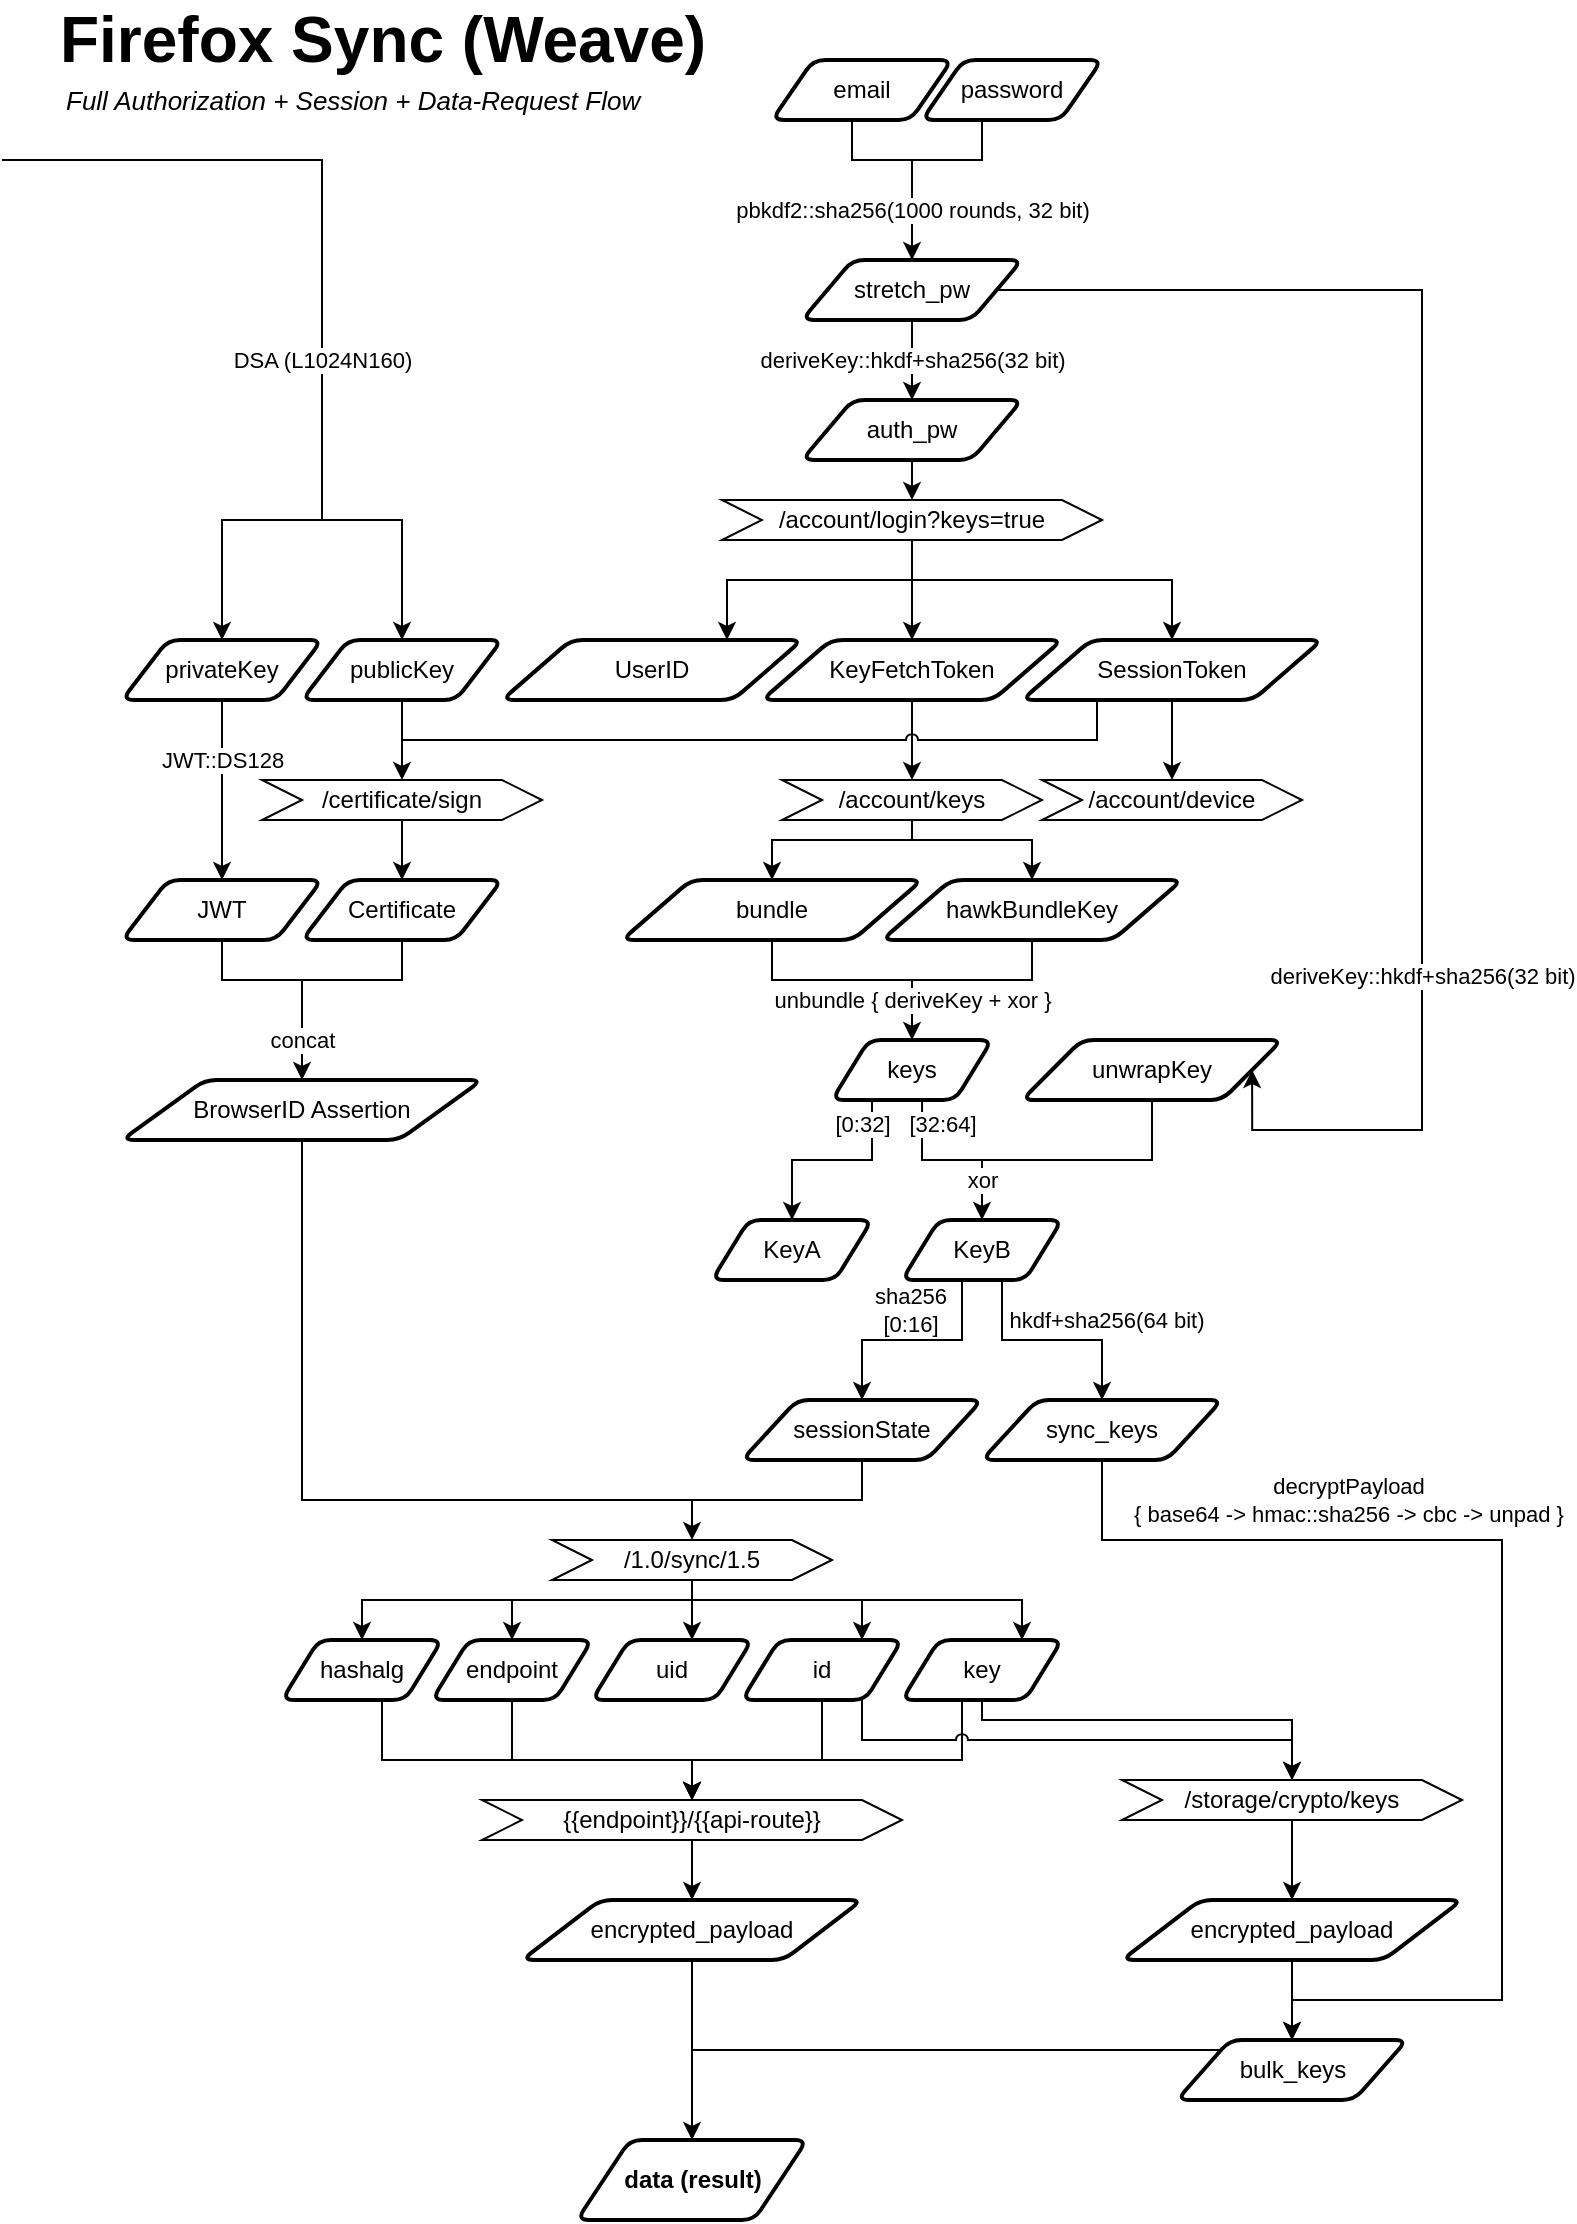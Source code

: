 <mxfile version="20.4.0"><diagram id="GCKKbCVxNzZRT655OQ8O" name="Page-1"><mxGraphModel dx="2031" dy="1021" grid="1" gridSize="10" guides="1" tooltips="1" connect="1" arrows="1" fold="1" page="1" pageScale="1" pageWidth="827" pageHeight="1169" math="0" shadow="0"><root><mxCell id="0"/><mxCell id="1" parent="0"/><mxCell id="sHIsw2gtM_yPM06fZLOZ-1" value="Firefox Sync (Weave)" style="text;strokeColor=none;fillColor=none;html=1;fontSize=32;fontStyle=1;verticalAlign=middle;align=center;" vertex="1" parent="1"><mxGeometry x="40" y="30" width="300" height="40" as="geometry"/></mxCell><mxCell id="sHIsw2gtM_yPM06fZLOZ-2" value="email" style="shape=parallelogram;html=1;strokeWidth=2;perimeter=parallelogramPerimeter;whiteSpace=wrap;rounded=1;arcSize=12;size=0.23;" vertex="1" parent="1"><mxGeometry x="385" y="60" width="90" height="30" as="geometry"/></mxCell><mxCell id="sHIsw2gtM_yPM06fZLOZ-129" style="edgeStyle=orthogonalEdgeStyle;rounded=0;jumpStyle=arc;orthogonalLoop=1;jettySize=auto;html=1;exitX=0.25;exitY=1;exitDx=0;exitDy=0;startArrow=none;startFill=0;endArrow=none;endFill=0;" edge="1" parent="1" source="sHIsw2gtM_yPM06fZLOZ-3" target="sHIsw2gtM_yPM06fZLOZ-9"><mxGeometry relative="1" as="geometry"><Array as="points"><mxPoint x="490" y="90"/><mxPoint x="490" y="110"/></Array></mxGeometry></mxCell><mxCell id="sHIsw2gtM_yPM06fZLOZ-3" value="password" style="shape=parallelogram;html=1;strokeWidth=2;perimeter=parallelogramPerimeter;whiteSpace=wrap;rounded=1;arcSize=12;size=0.23;" vertex="1" parent="1"><mxGeometry x="460" y="60" width="90" height="30" as="geometry"/></mxCell><mxCell id="sHIsw2gtM_yPM06fZLOZ-14" value="deriveKey::hkdf+sha256(32 bit)" style="edgeStyle=orthogonalEdgeStyle;rounded=0;orthogonalLoop=1;jettySize=auto;html=1;exitX=0.5;exitY=1;exitDx=0;exitDy=0;" edge="1" parent="1" source="sHIsw2gtM_yPM06fZLOZ-4" target="sHIsw2gtM_yPM06fZLOZ-13"><mxGeometry relative="1" as="geometry"/></mxCell><mxCell id="sHIsw2gtM_yPM06fZLOZ-4" value="stretch_pw" style="shape=parallelogram;html=1;strokeWidth=2;perimeter=parallelogramPerimeter;whiteSpace=wrap;rounded=1;arcSize=12;size=0.23;" vertex="1" parent="1"><mxGeometry x="400" y="160" width="110" height="30" as="geometry"/></mxCell><mxCell id="sHIsw2gtM_yPM06fZLOZ-5" value="" style="endArrow=classic;html=1;rounded=0;entryX=0.5;entryY=0;entryDx=0;entryDy=0;" edge="1" parent="1" source="sHIsw2gtM_yPM06fZLOZ-9" target="sHIsw2gtM_yPM06fZLOZ-4"><mxGeometry relative="1" as="geometry"><mxPoint x="455" y="130" as="sourcePoint"/><mxPoint x="580" y="310" as="targetPoint"/></mxGeometry></mxCell><mxCell id="sHIsw2gtM_yPM06fZLOZ-6" value="pbkdf2::sha256(1000 rounds, 32 bit)" style="edgeLabel;resizable=0;html=1;align=center;verticalAlign=middle;" connectable="0" vertex="1" parent="sHIsw2gtM_yPM06fZLOZ-5"><mxGeometry relative="1" as="geometry"/></mxCell><mxCell id="sHIsw2gtM_yPM06fZLOZ-9" value="" style="shape=waypoint;sketch=0;fillStyle=solid;size=6;pointerEvents=1;points=[];fillColor=none;resizable=0;rotatable=0;perimeter=centerPerimeter;snapToPoint=1;strokeColor=none;" vertex="1" parent="1"><mxGeometry x="435" y="90" width="40" height="40" as="geometry"/></mxCell><mxCell id="sHIsw2gtM_yPM06fZLOZ-11" value="" style="endArrow=none;html=1;rounded=0;entryX=0.5;entryY=1;entryDx=0;entryDy=0;edgeStyle=orthogonalEdgeStyle;" edge="1" parent="1" source="sHIsw2gtM_yPM06fZLOZ-9" target="sHIsw2gtM_yPM06fZLOZ-2"><mxGeometry width="50" height="50" relative="1" as="geometry"><mxPoint x="480" y="250" as="sourcePoint"/><mxPoint x="530" y="200" as="targetPoint"/><Array as="points"><mxPoint x="425" y="110"/></Array></mxGeometry></mxCell><mxCell id="sHIsw2gtM_yPM06fZLOZ-21" style="edgeStyle=orthogonalEdgeStyle;rounded=0;orthogonalLoop=1;jettySize=auto;html=1;exitX=0.5;exitY=1;exitDx=0;exitDy=0;entryX=0.5;entryY=0;entryDx=0;entryDy=0;" edge="1" parent="1" source="sHIsw2gtM_yPM06fZLOZ-13" target="sHIsw2gtM_yPM06fZLOZ-20"><mxGeometry relative="1" as="geometry"/></mxCell><mxCell id="sHIsw2gtM_yPM06fZLOZ-13" value="auth_pw" style="shape=parallelogram;html=1;strokeWidth=2;perimeter=parallelogramPerimeter;whiteSpace=wrap;rounded=1;arcSize=12;size=0.23;" vertex="1" parent="1"><mxGeometry x="400" y="230" width="110" height="30" as="geometry"/></mxCell><mxCell id="sHIsw2gtM_yPM06fZLOZ-28" style="rounded=0;orthogonalLoop=1;jettySize=auto;html=1;exitX=0.75;exitY=0;exitDx=0;exitDy=0;endArrow=none;endFill=0;startArrow=classic;startFill=1;edgeStyle=orthogonalEdgeStyle;" edge="1" parent="1" source="sHIsw2gtM_yPM06fZLOZ-15" target="sHIsw2gtM_yPM06fZLOZ-24"><mxGeometry relative="1" as="geometry"><Array as="points"><mxPoint x="362" y="320"/></Array></mxGeometry></mxCell><mxCell id="sHIsw2gtM_yPM06fZLOZ-15" value="UserID" style="shape=parallelogram;html=1;strokeWidth=2;perimeter=parallelogramPerimeter;whiteSpace=wrap;rounded=1;arcSize=12;size=0.23;" vertex="1" parent="1"><mxGeometry x="250" y="350" width="150" height="30" as="geometry"/></mxCell><mxCell id="sHIsw2gtM_yPM06fZLOZ-16" value="SessionToken" style="shape=parallelogram;html=1;strokeWidth=2;perimeter=parallelogramPerimeter;whiteSpace=wrap;rounded=1;arcSize=12;size=0.23;" vertex="1" parent="1"><mxGeometry x="510" y="350" width="150" height="30" as="geometry"/></mxCell><mxCell id="sHIsw2gtM_yPM06fZLOZ-38" style="edgeStyle=none;rounded=0;orthogonalLoop=1;jettySize=auto;html=1;entryX=0.5;entryY=0;entryDx=0;entryDy=0;startArrow=none;startFill=0;endArrow=classic;endFill=1;jumpStyle=none;" edge="1" parent="1" source="sHIsw2gtM_yPM06fZLOZ-17" target="sHIsw2gtM_yPM06fZLOZ-37"><mxGeometry relative="1" as="geometry"/></mxCell><mxCell id="sHIsw2gtM_yPM06fZLOZ-17" value="KeyFetchToken" style="shape=parallelogram;html=1;strokeWidth=2;perimeter=parallelogramPerimeter;whiteSpace=wrap;rounded=1;arcSize=12;size=0.23;" vertex="1" parent="1"><mxGeometry x="380" y="350" width="150" height="30" as="geometry"/></mxCell><mxCell id="sHIsw2gtM_yPM06fZLOZ-27" style="edgeStyle=orthogonalEdgeStyle;rounded=0;orthogonalLoop=1;jettySize=auto;html=1;exitX=0.5;exitY=1;exitDx=0;exitDy=0;endArrow=none;endFill=0;" edge="1" parent="1" source="sHIsw2gtM_yPM06fZLOZ-20" target="sHIsw2gtM_yPM06fZLOZ-24"><mxGeometry relative="1" as="geometry"/></mxCell><mxCell id="sHIsw2gtM_yPM06fZLOZ-20" value="/account/login?keys=true" style="shape=step;perimeter=stepPerimeter;whiteSpace=wrap;html=1;fixedSize=1;" vertex="1" parent="1"><mxGeometry x="360" y="280" width="190" height="20" as="geometry"/></mxCell><mxCell id="sHIsw2gtM_yPM06fZLOZ-24" value="" style="shape=waypoint;sketch=0;fillStyle=solid;size=6;pointerEvents=1;points=[];fillColor=none;resizable=0;rotatable=0;perimeter=centerPerimeter;snapToPoint=1;strokeColor=none;" vertex="1" parent="1"><mxGeometry x="435" y="300" width="40" height="40" as="geometry"/></mxCell><mxCell id="sHIsw2gtM_yPM06fZLOZ-29" value="" style="endArrow=classic;html=1;rounded=0;" edge="1" parent="1" source="sHIsw2gtM_yPM06fZLOZ-24" target="sHIsw2gtM_yPM06fZLOZ-17"><mxGeometry width="50" height="50" relative="1" as="geometry"><mxPoint x="480" y="320" as="sourcePoint"/><mxPoint x="530" y="270" as="targetPoint"/></mxGeometry></mxCell><mxCell id="sHIsw2gtM_yPM06fZLOZ-30" value="" style="endArrow=classic;html=1;rounded=0;entryX=0.5;entryY=0;entryDx=0;entryDy=0;exitX=0.579;exitY=0.546;exitDx=0;exitDy=0;exitPerimeter=0;edgeStyle=orthogonalEdgeStyle;" edge="1" parent="1" source="sHIsw2gtM_yPM06fZLOZ-24" target="sHIsw2gtM_yPM06fZLOZ-16"><mxGeometry width="50" height="50" relative="1" as="geometry"><mxPoint x="450" y="340" as="sourcePoint"/><mxPoint x="530" y="270" as="targetPoint"/></mxGeometry></mxCell><mxCell id="sHIsw2gtM_yPM06fZLOZ-81" value="JWT::DS128" style="edgeStyle=orthogonalEdgeStyle;rounded=0;jumpStyle=arc;orthogonalLoop=1;jettySize=auto;html=1;startArrow=none;startFill=0;endArrow=classic;endFill=1;" edge="1" parent="1" source="sHIsw2gtM_yPM06fZLOZ-32" target="sHIsw2gtM_yPM06fZLOZ-80"><mxGeometry x="-0.333" relative="1" as="geometry"><mxPoint as="offset"/></mxGeometry></mxCell><mxCell id="sHIsw2gtM_yPM06fZLOZ-32" value="privateKey" style="shape=parallelogram;html=1;strokeWidth=2;perimeter=parallelogramPerimeter;whiteSpace=wrap;rounded=1;arcSize=12;size=0.23;" vertex="1" parent="1"><mxGeometry x="60" y="350" width="100" height="30" as="geometry"/></mxCell><mxCell id="sHIsw2gtM_yPM06fZLOZ-72" style="edgeStyle=orthogonalEdgeStyle;rounded=0;orthogonalLoop=1;jettySize=auto;html=1;entryX=0.5;entryY=0;entryDx=0;entryDy=0;startArrow=none;startFill=0;endArrow=classic;endFill=1;exitX=0.505;exitY=0.59;exitDx=0;exitDy=0;exitPerimeter=0;" edge="1" parent="1" source="sHIsw2gtM_yPM06fZLOZ-74" target="sHIsw2gtM_yPM06fZLOZ-71"><mxGeometry relative="1" as="geometry"/></mxCell><mxCell id="sHIsw2gtM_yPM06fZLOZ-75" style="edgeStyle=orthogonalEdgeStyle;rounded=0;orthogonalLoop=1;jettySize=auto;html=1;exitX=0.5;exitY=1;exitDx=0;exitDy=0;entryX=0.575;entryY=0.52;entryDx=0;entryDy=0;entryPerimeter=0;startArrow=none;startFill=0;endArrow=none;endFill=0;" edge="1" parent="1" source="sHIsw2gtM_yPM06fZLOZ-33" target="sHIsw2gtM_yPM06fZLOZ-74"><mxGeometry relative="1" as="geometry"/></mxCell><mxCell id="sHIsw2gtM_yPM06fZLOZ-33" value="publicKey" style="shape=parallelogram;html=1;strokeWidth=2;perimeter=parallelogramPerimeter;whiteSpace=wrap;rounded=1;arcSize=12;size=0.23;" vertex="1" parent="1"><mxGeometry x="150" y="350" width="100" height="30" as="geometry"/></mxCell><mxCell id="sHIsw2gtM_yPM06fZLOZ-34" value="/account/device" style="shape=step;perimeter=stepPerimeter;whiteSpace=wrap;html=1;fixedSize=1;" vertex="1" parent="1"><mxGeometry x="520" y="420" width="130" height="20" as="geometry"/></mxCell><mxCell id="sHIsw2gtM_yPM06fZLOZ-36" value="" style="endArrow=classic;html=1;rounded=0;exitX=0.5;exitY=1;exitDx=0;exitDy=0;entryX=0.5;entryY=0;entryDx=0;entryDy=0;" edge="1" parent="1" source="sHIsw2gtM_yPM06fZLOZ-16" target="sHIsw2gtM_yPM06fZLOZ-34"><mxGeometry width="50" height="50" relative="1" as="geometry"><mxPoint x="500" y="420" as="sourcePoint"/><mxPoint x="550" y="370" as="targetPoint"/></mxGeometry></mxCell><mxCell id="sHIsw2gtM_yPM06fZLOZ-40" style="edgeStyle=orthogonalEdgeStyle;rounded=0;orthogonalLoop=1;jettySize=auto;html=1;startArrow=none;startFill=0;endArrow=classic;endFill=1;exitX=0.98;exitY=0.7;exitDx=0;exitDy=0;exitPerimeter=0;" edge="1" parent="1" source="sHIsw2gtM_yPM06fZLOZ-42" target="sHIsw2gtM_yPM06fZLOZ-39"><mxGeometry relative="1" as="geometry"><Array as="points"><mxPoint x="515" y="450"/></Array></mxGeometry></mxCell><mxCell id="sHIsw2gtM_yPM06fZLOZ-37" value="/account/keys" style="shape=step;perimeter=stepPerimeter;whiteSpace=wrap;html=1;fixedSize=1;" vertex="1" parent="1"><mxGeometry x="390" y="420" width="130" height="20" as="geometry"/></mxCell><mxCell id="sHIsw2gtM_yPM06fZLOZ-48" style="edgeStyle=orthogonalEdgeStyle;rounded=0;orthogonalLoop=1;jettySize=auto;html=1;entryX=0.55;entryY=0.675;entryDx=0;entryDy=0;entryPerimeter=0;startArrow=none;startFill=0;endArrow=none;endFill=0;" edge="1" parent="1" source="sHIsw2gtM_yPM06fZLOZ-39" target="sHIsw2gtM_yPM06fZLOZ-46"><mxGeometry relative="1" as="geometry"/></mxCell><mxCell id="sHIsw2gtM_yPM06fZLOZ-39" value="hawkBundleKey" style="shape=parallelogram;html=1;strokeWidth=2;perimeter=parallelogramPerimeter;whiteSpace=wrap;rounded=1;arcSize=12;size=0.23;" vertex="1" parent="1"><mxGeometry x="440" y="470" width="150" height="30" as="geometry"/></mxCell><mxCell id="sHIsw2gtM_yPM06fZLOZ-47" style="edgeStyle=orthogonalEdgeStyle;rounded=0;orthogonalLoop=1;jettySize=auto;html=1;entryX=0.45;entryY=0.575;entryDx=0;entryDy=0;entryPerimeter=0;startArrow=none;startFill=0;endArrow=none;endFill=0;" edge="1" parent="1" source="sHIsw2gtM_yPM06fZLOZ-41" target="sHIsw2gtM_yPM06fZLOZ-46"><mxGeometry relative="1" as="geometry"/></mxCell><mxCell id="sHIsw2gtM_yPM06fZLOZ-41" value="bundle" style="shape=parallelogram;html=1;strokeWidth=2;perimeter=parallelogramPerimeter;whiteSpace=wrap;rounded=1;arcSize=12;size=0.23;" vertex="1" parent="1"><mxGeometry x="310" y="470" width="150" height="30" as="geometry"/></mxCell><mxCell id="sHIsw2gtM_yPM06fZLOZ-43" style="edgeStyle=orthogonalEdgeStyle;rounded=0;orthogonalLoop=1;jettySize=auto;html=1;entryX=0.5;entryY=0;entryDx=0;entryDy=0;startArrow=none;startFill=0;endArrow=classic;endFill=1;" edge="1" parent="1" source="sHIsw2gtM_yPM06fZLOZ-42" target="sHIsw2gtM_yPM06fZLOZ-41"><mxGeometry relative="1" as="geometry"><Array as="points"><mxPoint x="385" y="450"/></Array></mxGeometry></mxCell><mxCell id="sHIsw2gtM_yPM06fZLOZ-42" value="" style="shape=waypoint;sketch=0;fillStyle=solid;size=6;pointerEvents=1;points=[];fillColor=none;resizable=0;rotatable=0;perimeter=centerPerimeter;snapToPoint=1;strokeColor=none;" vertex="1" parent="1"><mxGeometry x="435" y="430" width="40" height="40" as="geometry"/></mxCell><mxCell id="sHIsw2gtM_yPM06fZLOZ-45" value="" style="endArrow=none;html=1;rounded=0;exitX=0.5;exitY=1;exitDx=0;exitDy=0;entryX=0.988;entryY=0.392;entryDx=0;entryDy=0;entryPerimeter=0;endFill=0;" edge="1" parent="1" source="sHIsw2gtM_yPM06fZLOZ-37" target="sHIsw2gtM_yPM06fZLOZ-42"><mxGeometry width="50" height="50" relative="1" as="geometry"><mxPoint x="450" y="480" as="sourcePoint"/><mxPoint x="500" y="430" as="targetPoint"/></mxGeometry></mxCell><mxCell id="sHIsw2gtM_yPM06fZLOZ-54" value="unbundle { deriveKey + xor }" style="edgeStyle=none;rounded=0;orthogonalLoop=1;jettySize=auto;html=1;entryX=0.5;entryY=0;entryDx=0;entryDy=0;startArrow=none;startFill=0;endArrow=classic;endFill=1;" edge="1" parent="1" source="sHIsw2gtM_yPM06fZLOZ-46" target="sHIsw2gtM_yPM06fZLOZ-59"><mxGeometry x="-0.333" relative="1" as="geometry"><mxPoint x="455" y="580" as="targetPoint"/><mxPoint as="offset"/></mxGeometry></mxCell><mxCell id="sHIsw2gtM_yPM06fZLOZ-46" value="" style="shape=waypoint;sketch=0;fillStyle=solid;size=6;pointerEvents=1;points=[];fillColor=none;resizable=0;rotatable=0;perimeter=centerPerimeter;snapToPoint=1;strokeColor=none;" vertex="1" parent="1"><mxGeometry x="435" y="500" width="40" height="40" as="geometry"/></mxCell><mxCell id="sHIsw2gtM_yPM06fZLOZ-55" value="&lt;div&gt;KeyA&lt;/div&gt;" style="shape=parallelogram;html=1;strokeWidth=2;perimeter=parallelogramPerimeter;whiteSpace=wrap;rounded=1;arcSize=12;size=0.23;" vertex="1" parent="1"><mxGeometry x="355" y="640" width="80" height="30" as="geometry"/></mxCell><mxCell id="sHIsw2gtM_yPM06fZLOZ-89" value="sha256&lt;br&gt;[0:16]" style="edgeStyle=orthogonalEdgeStyle;rounded=0;jumpStyle=arc;orthogonalLoop=1;jettySize=auto;html=1;entryX=0.5;entryY=0;entryDx=0;entryDy=0;startArrow=none;startFill=0;endArrow=classic;endFill=1;" edge="1" parent="1" source="sHIsw2gtM_yPM06fZLOZ-56" target="sHIsw2gtM_yPM06fZLOZ-87"><mxGeometry x="0.018" y="-15" relative="1" as="geometry"><Array as="points"><mxPoint x="480" y="700"/><mxPoint x="430" y="700"/></Array><mxPoint as="offset"/></mxGeometry></mxCell><mxCell id="sHIsw2gtM_yPM06fZLOZ-111" value="hkdf+sha256(64 bit)" style="rounded=0;jumpStyle=arc;orthogonalLoop=1;jettySize=auto;html=1;entryX=0.5;entryY=0;entryDx=0;entryDy=0;startArrow=none;startFill=0;endArrow=classic;endFill=1;edgeStyle=orthogonalEdgeStyle;" edge="1" parent="1" source="sHIsw2gtM_yPM06fZLOZ-56" target="sHIsw2gtM_yPM06fZLOZ-88"><mxGeometry x="0.455" y="10" relative="1" as="geometry"><Array as="points"><mxPoint x="500" y="700"/><mxPoint x="550" y="700"/></Array><mxPoint x="-8" y="-10" as="offset"/></mxGeometry></mxCell><mxCell id="sHIsw2gtM_yPM06fZLOZ-56" value="&lt;div&gt;KeyB&lt;/div&gt;" style="shape=parallelogram;html=1;strokeWidth=2;perimeter=parallelogramPerimeter;whiteSpace=wrap;rounded=1;arcSize=12;size=0.23;" vertex="1" parent="1"><mxGeometry x="450" y="640" width="80" height="30" as="geometry"/></mxCell><mxCell id="sHIsw2gtM_yPM06fZLOZ-57" value="[0:32]" style="edgeStyle=orthogonalEdgeStyle;rounded=0;orthogonalLoop=1;jettySize=auto;html=1;entryX=0.5;entryY=0;entryDx=0;entryDy=0;startArrow=none;startFill=0;endArrow=classic;endFill=1;exitX=0.25;exitY=1;exitDx=0;exitDy=0;" edge="1" parent="1" target="sHIsw2gtM_yPM06fZLOZ-55" source="sHIsw2gtM_yPM06fZLOZ-59"><mxGeometry x="-0.76" y="-5" relative="1" as="geometry"><mxPoint x="460" y="660" as="sourcePoint"/><mxPoint as="offset"/></mxGeometry></mxCell><mxCell id="sHIsw2gtM_yPM06fZLOZ-58" value="[32:64]" style="edgeStyle=orthogonalEdgeStyle;rounded=0;orthogonalLoop=1;jettySize=auto;html=1;startArrow=none;startFill=0;endArrow=none;endFill=0;exitX=0.563;exitY=0.973;exitDx=0;exitDy=0;exitPerimeter=0;" edge="1" parent="1" target="sHIsw2gtM_yPM06fZLOZ-64" source="sHIsw2gtM_yPM06fZLOZ-59"><mxGeometry x="-0.579" y="10" relative="1" as="geometry"><mxPoint x="460" y="660" as="sourcePoint"/><mxPoint x="480" y="610" as="targetPoint"/><Array as="points"><mxPoint x="460" y="610"/></Array><mxPoint as="offset"/></mxGeometry></mxCell><mxCell id="sHIsw2gtM_yPM06fZLOZ-59" value="keys" style="shape=parallelogram;html=1;strokeWidth=2;perimeter=parallelogramPerimeter;whiteSpace=wrap;rounded=1;arcSize=12;size=0.23;" vertex="1" parent="1"><mxGeometry x="415" y="550" width="80" height="30" as="geometry"/></mxCell><mxCell id="sHIsw2gtM_yPM06fZLOZ-62" value="deriveKey::hkdf+sha256(32 bit)" style="edgeStyle=orthogonalEdgeStyle;rounded=0;orthogonalLoop=1;jettySize=auto;html=1;exitX=1;exitY=0.5;exitDx=0;exitDy=0;entryX=1;entryY=0.5;entryDx=0;entryDy=0;" edge="1" parent="1" source="sHIsw2gtM_yPM06fZLOZ-4" target="sHIsw2gtM_yPM06fZLOZ-63"><mxGeometry x="0.486" relative="1" as="geometry"><mxPoint x="610" y="250" as="sourcePoint"/><mxPoint x="670" y="490" as="targetPoint"/><Array as="points"><mxPoint x="710" y="175"/><mxPoint x="710" y="595"/></Array><mxPoint as="offset"/></mxGeometry></mxCell><mxCell id="sHIsw2gtM_yPM06fZLOZ-65" style="edgeStyle=orthogonalEdgeStyle;rounded=0;orthogonalLoop=1;jettySize=auto;html=1;startArrow=none;startFill=0;endArrow=none;endFill=0;" edge="1" parent="1" source="sHIsw2gtM_yPM06fZLOZ-63" target="sHIsw2gtM_yPM06fZLOZ-64"><mxGeometry relative="1" as="geometry"><Array as="points"><mxPoint x="575" y="610"/></Array></mxGeometry></mxCell><mxCell id="sHIsw2gtM_yPM06fZLOZ-63" value="unwrapKey" style="shape=parallelogram;html=1;strokeWidth=2;perimeter=parallelogramPerimeter;whiteSpace=wrap;rounded=1;arcSize=12;size=0.23;" vertex="1" parent="1"><mxGeometry x="510" y="550" width="130" height="30" as="geometry"/></mxCell><mxCell id="sHIsw2gtM_yPM06fZLOZ-66" value="xor" style="edgeStyle=none;rounded=0;orthogonalLoop=1;jettySize=auto;html=1;entryX=0.5;entryY=0;entryDx=0;entryDy=0;startArrow=none;startFill=0;endArrow=classic;endFill=1;" edge="1" parent="1" source="sHIsw2gtM_yPM06fZLOZ-64" target="sHIsw2gtM_yPM06fZLOZ-56"><mxGeometry x="-0.333" relative="1" as="geometry"><mxPoint as="offset"/></mxGeometry></mxCell><mxCell id="sHIsw2gtM_yPM06fZLOZ-64" value="" style="shape=waypoint;sketch=0;fillStyle=solid;size=6;pointerEvents=1;points=[];fillColor=none;resizable=0;rotatable=0;perimeter=centerPerimeter;snapToPoint=1;strokeColor=none;" vertex="1" parent="1"><mxGeometry x="470" y="590" width="40" height="40" as="geometry"/></mxCell><mxCell id="sHIsw2gtM_yPM06fZLOZ-67" value="" style="endArrow=classic;html=1;rounded=0;entryX=0.5;entryY=0;entryDx=0;entryDy=0;exitX=0.575;exitY=0.525;exitDx=0;exitDy=0;exitPerimeter=0;edgeStyle=orthogonalEdgeStyle;" edge="1" parent="1" source="sHIsw2gtM_yPM06fZLOZ-68" target="sHIsw2gtM_yPM06fZLOZ-32"><mxGeometry width="50" height="50" relative="1" as="geometry"><mxPoint x="100" y="250" as="sourcePoint"/><mxPoint x="400" y="580" as="targetPoint"/><Array as="points"><mxPoint x="110" y="290"/></Array></mxGeometry></mxCell><mxCell id="sHIsw2gtM_yPM06fZLOZ-69" style="edgeStyle=orthogonalEdgeStyle;rounded=0;orthogonalLoop=1;jettySize=auto;html=1;entryX=0.5;entryY=0;entryDx=0;entryDy=0;startArrow=none;startFill=0;endArrow=classic;endFill=1;" edge="1" parent="1" source="sHIsw2gtM_yPM06fZLOZ-68" target="sHIsw2gtM_yPM06fZLOZ-33"><mxGeometry relative="1" as="geometry"><Array as="points"><mxPoint x="200" y="290"/></Array></mxGeometry></mxCell><mxCell id="sHIsw2gtM_yPM06fZLOZ-68" value="" style="shape=waypoint;sketch=0;fillStyle=solid;size=6;pointerEvents=1;points=[];fillColor=none;resizable=0;rotatable=0;perimeter=centerPerimeter;snapToPoint=1;strokeColor=none;" vertex="1" parent="1"><mxGeometry x="150" y="270" width="40" height="40" as="geometry"/></mxCell><mxCell id="sHIsw2gtM_yPM06fZLOZ-70" value="&lt;div&gt;DSA (L1024N160)&lt;/div&gt;" style="endArrow=none;html=1;rounded=0;endFill=0;edgeStyle=orthogonalEdgeStyle;" edge="1" parent="1"><mxGeometry x="0.529" width="50" height="50" relative="1" as="geometry"><mxPoint y="110" as="sourcePoint"/><mxPoint x="160" y="290" as="targetPoint"/><Array as="points"><mxPoint x="160" y="110"/><mxPoint x="160" y="290"/></Array><mxPoint as="offset"/></mxGeometry></mxCell><mxCell id="sHIsw2gtM_yPM06fZLOZ-79" style="edgeStyle=orthogonalEdgeStyle;rounded=0;jumpStyle=arc;orthogonalLoop=1;jettySize=auto;html=1;entryX=0.5;entryY=0;entryDx=0;entryDy=0;startArrow=none;startFill=0;endArrow=classic;endFill=1;" edge="1" parent="1" source="sHIsw2gtM_yPM06fZLOZ-71" target="sHIsw2gtM_yPM06fZLOZ-77"><mxGeometry relative="1" as="geometry"/></mxCell><mxCell id="sHIsw2gtM_yPM06fZLOZ-71" value="/certificate/sign" style="shape=step;perimeter=stepPerimeter;whiteSpace=wrap;html=1;fixedSize=1;" vertex="1" parent="1"><mxGeometry x="130" y="420" width="140" height="20" as="geometry"/></mxCell><mxCell id="sHIsw2gtM_yPM06fZLOZ-74" value="" style="shape=waypoint;sketch=0;fillStyle=solid;size=6;pointerEvents=1;points=[];fillColor=none;resizable=0;rotatable=0;perimeter=centerPerimeter;snapToPoint=1;strokeColor=none;" vertex="1" parent="1"><mxGeometry x="180" y="390" width="40" height="40" as="geometry"/></mxCell><mxCell id="sHIsw2gtM_yPM06fZLOZ-76" style="edgeStyle=orthogonalEdgeStyle;rounded=0;orthogonalLoop=1;jettySize=auto;html=1;exitX=0.25;exitY=1;exitDx=0;exitDy=0;entryX=0.025;entryY=0.58;entryDx=0;entryDy=0;entryPerimeter=0;startArrow=none;startFill=0;endArrow=none;endFill=0;jumpStyle=arc;" edge="1" parent="1" source="sHIsw2gtM_yPM06fZLOZ-16" target="sHIsw2gtM_yPM06fZLOZ-74"><mxGeometry relative="1" as="geometry"><Array as="points"><mxPoint x="548" y="400"/><mxPoint x="200" y="400"/></Array></mxGeometry></mxCell><mxCell id="sHIsw2gtM_yPM06fZLOZ-84" style="rounded=0;jumpStyle=arc;orthogonalLoop=1;jettySize=auto;html=1;entryX=0.544;entryY=0.589;entryDx=0;entryDy=0;entryPerimeter=0;startArrow=none;startFill=0;endArrow=none;endFill=0;edgeStyle=orthogonalEdgeStyle;" edge="1" parent="1" source="sHIsw2gtM_yPM06fZLOZ-77" target="sHIsw2gtM_yPM06fZLOZ-82"><mxGeometry relative="1" as="geometry"/></mxCell><mxCell id="sHIsw2gtM_yPM06fZLOZ-77" value="Certificate" style="shape=parallelogram;html=1;strokeWidth=2;perimeter=parallelogramPerimeter;whiteSpace=wrap;rounded=1;arcSize=12;size=0.23;" vertex="1" parent="1"><mxGeometry x="150" y="470" width="100" height="30" as="geometry"/></mxCell><mxCell id="sHIsw2gtM_yPM06fZLOZ-83" style="rounded=0;jumpStyle=arc;orthogonalLoop=1;jettySize=auto;html=1;startArrow=none;startFill=0;endArrow=none;endFill=0;edgeStyle=orthogonalEdgeStyle;" edge="1" parent="1" source="sHIsw2gtM_yPM06fZLOZ-80" target="sHIsw2gtM_yPM06fZLOZ-82"><mxGeometry relative="1" as="geometry"/></mxCell><mxCell id="sHIsw2gtM_yPM06fZLOZ-80" value="JWT" style="shape=parallelogram;html=1;strokeWidth=2;perimeter=parallelogramPerimeter;whiteSpace=wrap;rounded=1;arcSize=12;size=0.23;" vertex="1" parent="1"><mxGeometry x="60" y="470" width="100" height="30" as="geometry"/></mxCell><mxCell id="sHIsw2gtM_yPM06fZLOZ-86" value="concat" style="edgeStyle=none;rounded=0;jumpStyle=arc;orthogonalLoop=1;jettySize=auto;html=1;entryX=0.5;entryY=0;entryDx=0;entryDy=0;startArrow=none;startFill=0;endArrow=classic;endFill=1;" edge="1" parent="1" source="sHIsw2gtM_yPM06fZLOZ-82" target="sHIsw2gtM_yPM06fZLOZ-85"><mxGeometry relative="1" as="geometry"/></mxCell><mxCell id="sHIsw2gtM_yPM06fZLOZ-82" value="" style="shape=waypoint;sketch=0;fillStyle=solid;size=6;pointerEvents=1;points=[];fillColor=none;resizable=0;rotatable=0;perimeter=centerPerimeter;snapToPoint=1;strokeColor=none;" vertex="1" parent="1"><mxGeometry x="130" y="510" width="40" height="40" as="geometry"/></mxCell><mxCell id="sHIsw2gtM_yPM06fZLOZ-94" style="edgeStyle=orthogonalEdgeStyle;rounded=0;jumpStyle=arc;orthogonalLoop=1;jettySize=auto;html=1;entryX=0.015;entryY=0.14;entryDx=0;entryDy=0;entryPerimeter=0;startArrow=none;startFill=0;endArrow=none;endFill=0;" edge="1" parent="1" source="sHIsw2gtM_yPM06fZLOZ-85" target="sHIsw2gtM_yPM06fZLOZ-92"><mxGeometry relative="1" as="geometry"><Array as="points"><mxPoint x="150" y="780"/></Array></mxGeometry></mxCell><mxCell id="sHIsw2gtM_yPM06fZLOZ-85" value="BrowserID Assertion" style="shape=parallelogram;html=1;strokeWidth=2;perimeter=parallelogramPerimeter;whiteSpace=wrap;rounded=1;arcSize=12;size=0.23;" vertex="1" parent="1"><mxGeometry x="60" y="570" width="180" height="30" as="geometry"/></mxCell><mxCell id="sHIsw2gtM_yPM06fZLOZ-93" style="edgeStyle=orthogonalEdgeStyle;rounded=0;jumpStyle=arc;orthogonalLoop=1;jettySize=auto;html=1;startArrow=none;startFill=0;endArrow=none;endFill=0;" edge="1" parent="1" source="sHIsw2gtM_yPM06fZLOZ-87" target="sHIsw2gtM_yPM06fZLOZ-92"><mxGeometry relative="1" as="geometry"><Array as="points"><mxPoint x="430" y="780"/></Array></mxGeometry></mxCell><mxCell id="sHIsw2gtM_yPM06fZLOZ-87" value="sessionState" style="shape=parallelogram;html=1;strokeWidth=2;perimeter=parallelogramPerimeter;whiteSpace=wrap;rounded=1;arcSize=12;size=0.23;" vertex="1" parent="1"><mxGeometry x="370" y="730" width="120" height="30" as="geometry"/></mxCell><mxCell id="sHIsw2gtM_yPM06fZLOZ-119" value="decryptPayload &lt;br&gt;{ base64 -&amp;gt; hmac::sha256 -&amp;gt; cbc -&amp;gt; unpad }" style="edgeStyle=orthogonalEdgeStyle;rounded=0;jumpStyle=arc;orthogonalLoop=1;jettySize=auto;html=1;entryX=0.5;entryY=0;entryDx=0;entryDy=0;startArrow=none;startFill=0;endArrow=classic;endFill=1;" edge="1" parent="1" source="sHIsw2gtM_yPM06fZLOZ-88" target="sHIsw2gtM_yPM06fZLOZ-117"><mxGeometry x="-0.453" y="20" relative="1" as="geometry"><Array as="points"><mxPoint x="550" y="800"/><mxPoint x="750" y="800"/><mxPoint x="750" y="1030"/><mxPoint x="645" y="1030"/></Array><mxPoint as="offset"/></mxGeometry></mxCell><mxCell id="sHIsw2gtM_yPM06fZLOZ-88" value="sync_keys" style="shape=parallelogram;html=1;strokeWidth=2;perimeter=parallelogramPerimeter;whiteSpace=wrap;rounded=1;arcSize=12;size=0.23;" vertex="1" parent="1"><mxGeometry x="490" y="730" width="120" height="30" as="geometry"/></mxCell><mxCell id="sHIsw2gtM_yPM06fZLOZ-101" style="edgeStyle=orthogonalEdgeStyle;rounded=0;jumpStyle=arc;orthogonalLoop=1;jettySize=auto;html=1;entryX=0.75;entryY=0;entryDx=0;entryDy=0;startArrow=none;startFill=0;endArrow=classic;endFill=1;" edge="1" parent="1" source="sHIsw2gtM_yPM06fZLOZ-90" target="sHIsw2gtM_yPM06fZLOZ-96"><mxGeometry relative="1" as="geometry"><Array as="points"><mxPoint x="345" y="830"/><mxPoint x="430" y="830"/></Array></mxGeometry></mxCell><mxCell id="sHIsw2gtM_yPM06fZLOZ-102" style="edgeStyle=orthogonalEdgeStyle;rounded=0;jumpStyle=arc;orthogonalLoop=1;jettySize=auto;html=1;entryX=0.75;entryY=0;entryDx=0;entryDy=0;startArrow=none;startFill=0;endArrow=classic;endFill=1;" edge="1" parent="1" source="sHIsw2gtM_yPM06fZLOZ-90" target="sHIsw2gtM_yPM06fZLOZ-97"><mxGeometry relative="1" as="geometry"><Array as="points"><mxPoint x="345" y="830"/><mxPoint x="510" y="830"/></Array></mxGeometry></mxCell><mxCell id="sHIsw2gtM_yPM06fZLOZ-103" style="edgeStyle=orthogonalEdgeStyle;rounded=0;jumpStyle=arc;orthogonalLoop=1;jettySize=auto;html=1;entryX=0.625;entryY=0;entryDx=0;entryDy=0;entryPerimeter=0;startArrow=none;startFill=0;endArrow=classic;endFill=1;" edge="1" parent="1" source="sHIsw2gtM_yPM06fZLOZ-90" target="sHIsw2gtM_yPM06fZLOZ-98"><mxGeometry relative="1" as="geometry"/></mxCell><mxCell id="sHIsw2gtM_yPM06fZLOZ-104" style="edgeStyle=orthogonalEdgeStyle;rounded=0;jumpStyle=arc;orthogonalLoop=1;jettySize=auto;html=1;entryX=0.5;entryY=0;entryDx=0;entryDy=0;startArrow=none;startFill=0;endArrow=classic;endFill=1;" edge="1" parent="1" source="sHIsw2gtM_yPM06fZLOZ-90" target="sHIsw2gtM_yPM06fZLOZ-99"><mxGeometry relative="1" as="geometry"><Array as="points"><mxPoint x="345" y="830"/><mxPoint x="255" y="830"/></Array></mxGeometry></mxCell><mxCell id="sHIsw2gtM_yPM06fZLOZ-105" style="edgeStyle=orthogonalEdgeStyle;rounded=0;jumpStyle=arc;orthogonalLoop=1;jettySize=auto;html=1;entryX=0.5;entryY=0;entryDx=0;entryDy=0;startArrow=none;startFill=0;endArrow=classic;endFill=1;" edge="1" parent="1" source="sHIsw2gtM_yPM06fZLOZ-90" target="sHIsw2gtM_yPM06fZLOZ-100"><mxGeometry relative="1" as="geometry"><Array as="points"><mxPoint x="345" y="830"/><mxPoint x="180" y="830"/></Array></mxGeometry></mxCell><mxCell id="sHIsw2gtM_yPM06fZLOZ-90" value="/1.0/sync/1.5" style="shape=step;perimeter=stepPerimeter;whiteSpace=wrap;html=1;fixedSize=1;" vertex="1" parent="1"><mxGeometry x="275" y="800" width="140" height="20" as="geometry"/></mxCell><mxCell id="sHIsw2gtM_yPM06fZLOZ-95" style="edgeStyle=none;rounded=0;jumpStyle=arc;orthogonalLoop=1;jettySize=auto;html=1;startArrow=none;startFill=0;endArrow=classic;endFill=1;exitX=0.876;exitY=1.048;exitDx=0;exitDy=0;exitPerimeter=0;" edge="1" parent="1" source="sHIsw2gtM_yPM06fZLOZ-92" target="sHIsw2gtM_yPM06fZLOZ-90"><mxGeometry relative="1" as="geometry"><mxPoint x="345" y="790" as="sourcePoint"/></mxGeometry></mxCell><mxCell id="sHIsw2gtM_yPM06fZLOZ-92" value="" style="shape=waypoint;sketch=0;fillStyle=solid;size=6;pointerEvents=1;points=[];fillColor=none;resizable=0;rotatable=0;perimeter=centerPerimeter;snapToPoint=1;strokeColor=none;" vertex="1" parent="1"><mxGeometry x="325" y="760" width="40" height="40" as="geometry"/></mxCell><mxCell id="sHIsw2gtM_yPM06fZLOZ-110" style="edgeStyle=orthogonalEdgeStyle;rounded=0;jumpStyle=arc;orthogonalLoop=1;jettySize=auto;html=1;startArrow=none;startFill=0;endArrow=classic;endFill=1;" edge="1" parent="1" source="sHIsw2gtM_yPM06fZLOZ-96" target="sHIsw2gtM_yPM06fZLOZ-106"><mxGeometry relative="1" as="geometry"><Array as="points"><mxPoint x="410" y="910"/><mxPoint x="345" y="910"/></Array></mxGeometry></mxCell><mxCell id="sHIsw2gtM_yPM06fZLOZ-96" value="id" style="shape=parallelogram;html=1;strokeWidth=2;perimeter=parallelogramPerimeter;whiteSpace=wrap;rounded=1;arcSize=12;size=0.23;" vertex="1" parent="1"><mxGeometry x="370" y="850" width="80" height="30" as="geometry"/></mxCell><mxCell id="sHIsw2gtM_yPM06fZLOZ-109" style="edgeStyle=orthogonalEdgeStyle;rounded=0;jumpStyle=arc;orthogonalLoop=1;jettySize=auto;html=1;startArrow=none;startFill=0;endArrow=classic;endFill=1;" edge="1" parent="1" source="sHIsw2gtM_yPM06fZLOZ-97" target="sHIsw2gtM_yPM06fZLOZ-106"><mxGeometry relative="1" as="geometry"><Array as="points"><mxPoint x="480" y="910"/><mxPoint x="345" y="910"/></Array></mxGeometry></mxCell><mxCell id="sHIsw2gtM_yPM06fZLOZ-114" style="edgeStyle=orthogonalEdgeStyle;rounded=0;jumpStyle=arc;orthogonalLoop=1;jettySize=auto;html=1;entryX=0.5;entryY=0;entryDx=0;entryDy=0;startArrow=none;startFill=0;endArrow=classic;endFill=1;" edge="1" parent="1" source="sHIsw2gtM_yPM06fZLOZ-97" target="sHIsw2gtM_yPM06fZLOZ-112"><mxGeometry relative="1" as="geometry"><Array as="points"><mxPoint x="490" y="890"/><mxPoint x="645" y="890"/></Array></mxGeometry></mxCell><mxCell id="sHIsw2gtM_yPM06fZLOZ-97" value="key" style="shape=parallelogram;html=1;strokeWidth=2;perimeter=parallelogramPerimeter;whiteSpace=wrap;rounded=1;arcSize=12;size=0.23;" vertex="1" parent="1"><mxGeometry x="450" y="850" width="80" height="30" as="geometry"/></mxCell><mxCell id="sHIsw2gtM_yPM06fZLOZ-98" value="uid" style="shape=parallelogram;html=1;strokeWidth=2;perimeter=parallelogramPerimeter;whiteSpace=wrap;rounded=1;arcSize=12;size=0.23;" vertex="1" parent="1"><mxGeometry x="295" y="850" width="80" height="30" as="geometry"/></mxCell><mxCell id="sHIsw2gtM_yPM06fZLOZ-107" style="edgeStyle=orthogonalEdgeStyle;rounded=0;jumpStyle=arc;orthogonalLoop=1;jettySize=auto;html=1;startArrow=none;startFill=0;endArrow=classic;endFill=1;" edge="1" parent="1" source="sHIsw2gtM_yPM06fZLOZ-99" target="sHIsw2gtM_yPM06fZLOZ-106"><mxGeometry relative="1" as="geometry"><Array as="points"><mxPoint x="255" y="910"/><mxPoint x="345" y="910"/></Array></mxGeometry></mxCell><mxCell id="sHIsw2gtM_yPM06fZLOZ-99" value="endpoint" style="shape=parallelogram;html=1;strokeWidth=2;perimeter=parallelogramPerimeter;whiteSpace=wrap;rounded=1;arcSize=12;size=0.23;" vertex="1" parent="1"><mxGeometry x="215" y="850" width="80" height="30" as="geometry"/></mxCell><mxCell id="sHIsw2gtM_yPM06fZLOZ-108" style="edgeStyle=orthogonalEdgeStyle;rounded=0;jumpStyle=arc;orthogonalLoop=1;jettySize=auto;html=1;entryX=0.5;entryY=0;entryDx=0;entryDy=0;startArrow=none;startFill=0;endArrow=classic;endFill=1;" edge="1" parent="1" source="sHIsw2gtM_yPM06fZLOZ-100" target="sHIsw2gtM_yPM06fZLOZ-106"><mxGeometry relative="1" as="geometry"><Array as="points"><mxPoint x="190" y="910"/><mxPoint x="345" y="910"/></Array></mxGeometry></mxCell><mxCell id="sHIsw2gtM_yPM06fZLOZ-100" value="hashalg" style="shape=parallelogram;html=1;strokeWidth=2;perimeter=parallelogramPerimeter;whiteSpace=wrap;rounded=1;arcSize=12;size=0.23;" vertex="1" parent="1"><mxGeometry x="140" y="850" width="80" height="30" as="geometry"/></mxCell><mxCell id="sHIsw2gtM_yPM06fZLOZ-122" style="edgeStyle=orthogonalEdgeStyle;rounded=0;jumpStyle=arc;orthogonalLoop=1;jettySize=auto;html=1;entryX=0.5;entryY=0;entryDx=0;entryDy=0;startArrow=none;startFill=0;endArrow=classic;endFill=1;" edge="1" parent="1" source="sHIsw2gtM_yPM06fZLOZ-106" target="sHIsw2gtM_yPM06fZLOZ-121"><mxGeometry relative="1" as="geometry"/></mxCell><mxCell id="sHIsw2gtM_yPM06fZLOZ-106" value="{{endpoint}}/{{api-route}}" style="shape=step;perimeter=stepPerimeter;whiteSpace=wrap;html=1;fixedSize=1;" vertex="1" parent="1"><mxGeometry x="240" y="930" width="210" height="20" as="geometry"/></mxCell><mxCell id="sHIsw2gtM_yPM06fZLOZ-116" style="edgeStyle=orthogonalEdgeStyle;rounded=0;jumpStyle=arc;orthogonalLoop=1;jettySize=auto;html=1;entryX=0.5;entryY=0;entryDx=0;entryDy=0;startArrow=none;startFill=0;endArrow=classic;endFill=1;" edge="1" parent="1" source="sHIsw2gtM_yPM06fZLOZ-112" target="sHIsw2gtM_yPM06fZLOZ-115"><mxGeometry relative="1" as="geometry"/></mxCell><mxCell id="sHIsw2gtM_yPM06fZLOZ-112" value="/storage/crypto/keys" style="shape=step;perimeter=stepPerimeter;whiteSpace=wrap;html=1;fixedSize=1;" vertex="1" parent="1"><mxGeometry x="560" y="920" width="170" height="20" as="geometry"/></mxCell><mxCell id="sHIsw2gtM_yPM06fZLOZ-113" style="edgeStyle=orthogonalEdgeStyle;rounded=0;jumpStyle=arc;orthogonalLoop=1;jettySize=auto;html=1;exitX=0.75;exitY=1;exitDx=0;exitDy=0;entryX=0.5;entryY=0;entryDx=0;entryDy=0;startArrow=none;startFill=0;endArrow=classic;endFill=1;" edge="1" parent="1" source="sHIsw2gtM_yPM06fZLOZ-96" target="sHIsw2gtM_yPM06fZLOZ-112"><mxGeometry relative="1" as="geometry"><Array as="points"><mxPoint x="430" y="900"/><mxPoint x="645" y="900"/></Array></mxGeometry></mxCell><mxCell id="sHIsw2gtM_yPM06fZLOZ-118" style="edgeStyle=orthogonalEdgeStyle;rounded=0;jumpStyle=arc;orthogonalLoop=1;jettySize=auto;html=1;startArrow=none;startFill=0;endArrow=classic;endFill=1;" edge="1" parent="1" source="sHIsw2gtM_yPM06fZLOZ-115" target="sHIsw2gtM_yPM06fZLOZ-117"><mxGeometry relative="1" as="geometry"/></mxCell><mxCell id="sHIsw2gtM_yPM06fZLOZ-115" value="encrypted_payload" style="shape=parallelogram;html=1;strokeWidth=2;perimeter=parallelogramPerimeter;whiteSpace=wrap;rounded=1;arcSize=12;size=0.23;" vertex="1" parent="1"><mxGeometry x="560" y="980" width="170" height="30" as="geometry"/></mxCell><mxCell id="sHIsw2gtM_yPM06fZLOZ-125" style="edgeStyle=orthogonalEdgeStyle;rounded=0;jumpStyle=arc;orthogonalLoop=1;jettySize=auto;html=1;startArrow=none;startFill=0;endArrow=none;endFill=0;entryX=0.6;entryY=0.547;entryDx=0;entryDy=0;entryPerimeter=0;" edge="1" parent="1" source="sHIsw2gtM_yPM06fZLOZ-117"><mxGeometry relative="1" as="geometry"><mxPoint x="345" y="1065" as="targetPoint"/><Array as="points"><mxPoint x="345" y="1055"/></Array></mxGeometry></mxCell><mxCell id="sHIsw2gtM_yPM06fZLOZ-117" value="bulk_keys" style="shape=parallelogram;html=1;strokeWidth=2;perimeter=parallelogramPerimeter;whiteSpace=wrap;rounded=1;arcSize=12;size=0.23;" vertex="1" parent="1"><mxGeometry x="587.5" y="1050" width="115" height="30" as="geometry"/></mxCell><mxCell id="sHIsw2gtM_yPM06fZLOZ-127" style="edgeStyle=orthogonalEdgeStyle;rounded=0;jumpStyle=arc;orthogonalLoop=1;jettySize=auto;html=1;entryX=0.495;entryY=-0.008;entryDx=0;entryDy=0;entryPerimeter=0;startArrow=none;startFill=0;endArrow=none;endFill=0;" edge="1" parent="1" source="sHIsw2gtM_yPM06fZLOZ-121"><mxGeometry relative="1" as="geometry"><mxPoint x="345" y="1065" as="targetPoint"/></mxGeometry></mxCell><mxCell id="sHIsw2gtM_yPM06fZLOZ-121" value="encrypted_payload" style="shape=parallelogram;html=1;strokeWidth=2;perimeter=parallelogramPerimeter;whiteSpace=wrap;rounded=1;arcSize=12;size=0.23;" vertex="1" parent="1"><mxGeometry x="260" y="980" width="170" height="30" as="geometry"/></mxCell><mxCell id="sHIsw2gtM_yPM06fZLOZ-123" value="data (result)" style="shape=parallelogram;html=1;strokeWidth=2;perimeter=parallelogramPerimeter;whiteSpace=wrap;rounded=1;arcSize=12;size=0.23;fontStyle=1" vertex="1" parent="1"><mxGeometry x="287.5" y="1100" width="115" height="40" as="geometry"/></mxCell><mxCell id="sHIsw2gtM_yPM06fZLOZ-128" style="edgeStyle=orthogonalEdgeStyle;rounded=0;jumpStyle=arc;orthogonalLoop=1;jettySize=auto;html=1;entryX=0.5;entryY=0;entryDx=0;entryDy=0;startArrow=none;startFill=0;endArrow=classic;endFill=1;" edge="1" parent="1" target="sHIsw2gtM_yPM06fZLOZ-123"><mxGeometry relative="1" as="geometry"><mxPoint x="345" y="1065" as="sourcePoint"/></mxGeometry></mxCell><mxCell id="sHIsw2gtM_yPM06fZLOZ-132" value="Full Authorization + Session + Data-Request Flow" style="text;html=1;strokeColor=none;fillColor=none;align=left;verticalAlign=middle;whiteSpace=wrap;rounded=0;fontSize=13;fontStyle=2" vertex="1" parent="1"><mxGeometry x="30" y="70" width="300" height="20" as="geometry"/></mxCell></root></mxGraphModel></diagram></mxfile>